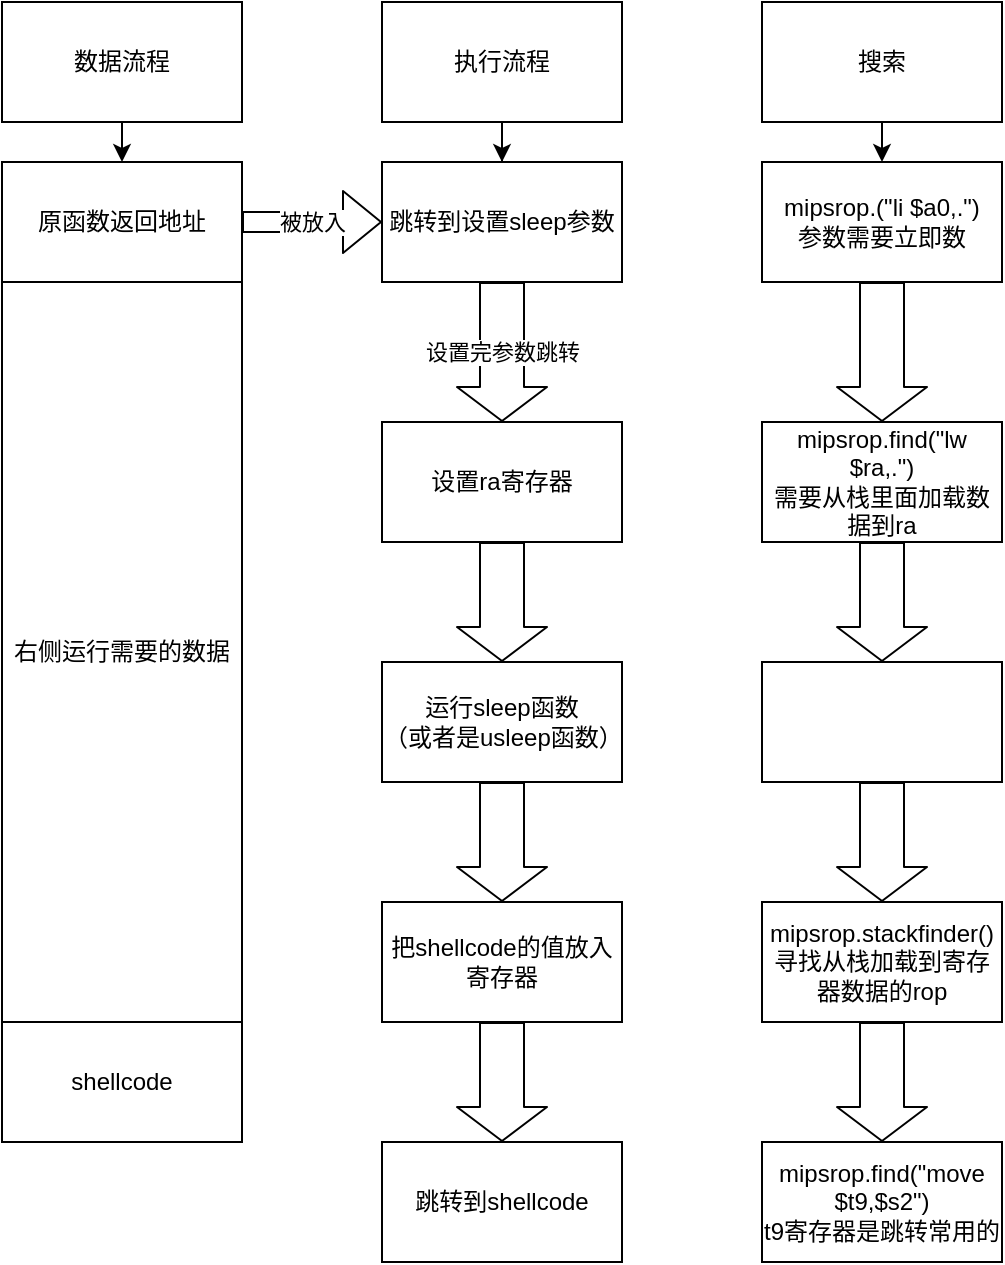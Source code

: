 <mxfile version="13.1.11" type="device"><diagram id="T-tDyZyVj3iUlDcZKG7D" name="Page-1"><mxGraphModel dx="1352" dy="725" grid="1" gridSize="10" guides="1" tooltips="1" connect="1" arrows="1" fold="1" page="1" pageScale="1" pageWidth="827" pageHeight="1169" math="0" shadow="0"><root><mxCell id="0"/><mxCell id="1" parent="0"/><mxCell id="8qLtyVMZA2-C6ApawY4j-2" value="原函数返回地址" style="rounded=0;whiteSpace=wrap;html=1;" vertex="1" parent="1"><mxGeometry x="130" y="210" width="120" height="60" as="geometry"/></mxCell><mxCell id="8qLtyVMZA2-C6ApawY4j-3" value="跳转到设置sleep参数" style="rounded=0;whiteSpace=wrap;html=1;" vertex="1" parent="1"><mxGeometry x="320" y="210" width="120" height="60" as="geometry"/></mxCell><mxCell id="8qLtyVMZA2-C6ApawY4j-4" value="被放入" style="shape=flexArrow;endArrow=classic;html=1;exitX=1;exitY=0.5;exitDx=0;exitDy=0;entryX=0;entryY=0.5;entryDx=0;entryDy=0;" edge="1" parent="1" source="8qLtyVMZA2-C6ApawY4j-2" target="8qLtyVMZA2-C6ApawY4j-3"><mxGeometry width="50" height="50" relative="1" as="geometry"><mxPoint x="260" y="270" as="sourcePoint"/><mxPoint x="310" y="220" as="targetPoint"/></mxGeometry></mxCell><mxCell id="8qLtyVMZA2-C6ApawY4j-7" value="设置ra寄存器" style="rounded=0;whiteSpace=wrap;html=1;" vertex="1" parent="1"><mxGeometry x="320" y="340" width="120" height="60" as="geometry"/></mxCell><mxCell id="8qLtyVMZA2-C6ApawY4j-8" value="设置完参数跳转" style="shape=flexArrow;endArrow=classic;html=1;exitX=0.5;exitY=1;exitDx=0;exitDy=0;endWidth=22;endSize=5.33;width=22;" edge="1" parent="1" source="8qLtyVMZA2-C6ApawY4j-3" target="8qLtyVMZA2-C6ApawY4j-7"><mxGeometry width="50" height="50" relative="1" as="geometry"><mxPoint x="110" y="420" as="sourcePoint"/><mxPoint x="160" y="370" as="targetPoint"/></mxGeometry></mxCell><mxCell id="8qLtyVMZA2-C6ApawY4j-9" value="运行sleep函数&lt;br&gt;（或者是usleep函数）" style="rounded=0;whiteSpace=wrap;html=1;" vertex="1" parent="1"><mxGeometry x="320" y="460" width="120" height="60" as="geometry"/></mxCell><mxCell id="8qLtyVMZA2-C6ApawY4j-11" value="" style="shape=flexArrow;endArrow=classic;html=1;exitX=0.5;exitY=1;exitDx=0;exitDy=0;endWidth=22;endSize=5.33;width=22;entryX=0.5;entryY=0;entryDx=0;entryDy=0;" edge="1" parent="1" source="8qLtyVMZA2-C6ApawY4j-7" target="8qLtyVMZA2-C6ApawY4j-9"><mxGeometry width="50" height="50" relative="1" as="geometry"><mxPoint x="390" y="280" as="sourcePoint"/><mxPoint x="390" y="350" as="targetPoint"/></mxGeometry></mxCell><mxCell id="8qLtyVMZA2-C6ApawY4j-14" value="把shellcode的值放入寄存器" style="rounded=0;whiteSpace=wrap;html=1;" vertex="1" parent="1"><mxGeometry x="320" y="580" width="120" height="60" as="geometry"/></mxCell><mxCell id="8qLtyVMZA2-C6ApawY4j-15" value="" style="shape=flexArrow;endArrow=classic;html=1;exitX=0.5;exitY=1;exitDx=0;exitDy=0;endWidth=22;endSize=5.33;width=22;entryX=0.5;entryY=0;entryDx=0;entryDy=0;" edge="1" parent="1" target="8qLtyVMZA2-C6ApawY4j-14"><mxGeometry width="50" height="50" relative="1" as="geometry"><mxPoint x="380" y="520" as="sourcePoint"/><mxPoint x="390" y="470" as="targetPoint"/></mxGeometry></mxCell><mxCell id="8qLtyVMZA2-C6ApawY4j-16" value="跳转到shellcode" style="rounded=0;whiteSpace=wrap;html=1;" vertex="1" parent="1"><mxGeometry x="320" y="700" width="120" height="60" as="geometry"/></mxCell><mxCell id="8qLtyVMZA2-C6ApawY4j-17" value="" style="shape=flexArrow;endArrow=classic;html=1;exitX=0.5;exitY=1;exitDx=0;exitDy=0;endWidth=22;endSize=5.33;width=22;entryX=0.5;entryY=0;entryDx=0;entryDy=0;" edge="1" parent="1" target="8qLtyVMZA2-C6ApawY4j-16"><mxGeometry width="50" height="50" relative="1" as="geometry"><mxPoint x="380" y="640" as="sourcePoint"/><mxPoint x="390" y="590" as="targetPoint"/></mxGeometry></mxCell><mxCell id="8qLtyVMZA2-C6ApawY4j-19" style="edgeStyle=orthogonalEdgeStyle;rounded=0;orthogonalLoop=1;jettySize=auto;html=1;" edge="1" parent="1" source="8qLtyVMZA2-C6ApawY4j-18" target="8qLtyVMZA2-C6ApawY4j-3"><mxGeometry relative="1" as="geometry"/></mxCell><mxCell id="8qLtyVMZA2-C6ApawY4j-18" value="执行流程" style="rounded=0;whiteSpace=wrap;html=1;" vertex="1" parent="1"><mxGeometry x="320" y="130" width="120" height="60" as="geometry"/></mxCell><mxCell id="8qLtyVMZA2-C6ApawY4j-21" style="edgeStyle=orthogonalEdgeStyle;rounded=0;orthogonalLoop=1;jettySize=auto;html=1;exitX=0.5;exitY=1;exitDx=0;exitDy=0;entryX=0.5;entryY=0;entryDx=0;entryDy=0;" edge="1" parent="1" source="8qLtyVMZA2-C6ApawY4j-20" target="8qLtyVMZA2-C6ApawY4j-2"><mxGeometry relative="1" as="geometry"/></mxCell><mxCell id="8qLtyVMZA2-C6ApawY4j-20" value="数据流程" style="rounded=0;whiteSpace=wrap;html=1;" vertex="1" parent="1"><mxGeometry x="130" y="130" width="120" height="60" as="geometry"/></mxCell><mxCell id="8qLtyVMZA2-C6ApawY4j-22" value="右侧运行需要的数据" style="rounded=0;whiteSpace=wrap;html=1;" vertex="1" parent="1"><mxGeometry x="130" y="270" width="120" height="370" as="geometry"/></mxCell><mxCell id="8qLtyVMZA2-C6ApawY4j-23" value="shellcode" style="rounded=0;whiteSpace=wrap;html=1;" vertex="1" parent="1"><mxGeometry x="130" y="640" width="120" height="60" as="geometry"/></mxCell><mxCell id="8qLtyVMZA2-C6ApawY4j-27" style="edgeStyle=orthogonalEdgeStyle;rounded=0;orthogonalLoop=1;jettySize=auto;html=1;exitX=0.5;exitY=1;exitDx=0;exitDy=0;entryX=0.5;entryY=0;entryDx=0;entryDy=0;" edge="1" parent="1" source="8qLtyVMZA2-C6ApawY4j-24" target="8qLtyVMZA2-C6ApawY4j-25"><mxGeometry relative="1" as="geometry"/></mxCell><mxCell id="8qLtyVMZA2-C6ApawY4j-24" value="搜索" style="rounded=0;whiteSpace=wrap;html=1;" vertex="1" parent="1"><mxGeometry x="510" y="130" width="120" height="60" as="geometry"/></mxCell><mxCell id="8qLtyVMZA2-C6ApawY4j-25" value="mipsrop.(&quot;li $a0,.&quot;)&lt;br&gt;参数需要立即数" style="rounded=0;whiteSpace=wrap;html=1;" vertex="1" parent="1"><mxGeometry x="510" y="210" width="120" height="60" as="geometry"/></mxCell><mxCell id="8qLtyVMZA2-C6ApawY4j-26" value="mipsrop.find(&quot;lw $ra,.&quot;)&lt;br&gt;需要从栈里面加载数据到ra" style="rounded=0;whiteSpace=wrap;html=1;" vertex="1" parent="1"><mxGeometry x="510" y="340" width="120" height="60" as="geometry"/></mxCell><mxCell id="8qLtyVMZA2-C6ApawY4j-30" value="" style="shape=flexArrow;endArrow=classic;html=1;endWidth=22;endSize=5.33;width=22;entryX=0.5;entryY=0;entryDx=0;entryDy=0;" edge="1" parent="1" source="8qLtyVMZA2-C6ApawY4j-25" target="8qLtyVMZA2-C6ApawY4j-26"><mxGeometry width="50" height="50" relative="1" as="geometry"><mxPoint x="390" y="530" as="sourcePoint"/><mxPoint x="390" y="590" as="targetPoint"/></mxGeometry></mxCell><mxCell id="8qLtyVMZA2-C6ApawY4j-31" value="" style="rounded=0;whiteSpace=wrap;html=1;" vertex="1" parent="1"><mxGeometry x="510" y="460" width="120" height="60" as="geometry"/></mxCell><mxCell id="8qLtyVMZA2-C6ApawY4j-32" value="" style="shape=flexArrow;endArrow=classic;html=1;endWidth=22;endSize=5.33;width=22;entryX=0.5;entryY=0;entryDx=0;entryDy=0;" edge="1" parent="1" target="8qLtyVMZA2-C6ApawY4j-31"><mxGeometry width="50" height="50" relative="1" as="geometry"><mxPoint x="570" y="400" as="sourcePoint"/><mxPoint x="400" y="710" as="targetPoint"/></mxGeometry></mxCell><mxCell id="8qLtyVMZA2-C6ApawY4j-33" value="mipsrop.stackfinder()&lt;br&gt;寻找从栈加载到寄存器数据的rop" style="rounded=0;whiteSpace=wrap;html=1;" vertex="1" parent="1"><mxGeometry x="510" y="580" width="120" height="60" as="geometry"/></mxCell><mxCell id="8qLtyVMZA2-C6ApawY4j-34" value="" style="shape=flexArrow;endArrow=classic;html=1;endWidth=22;endSize=5.33;width=22;entryX=0.5;entryY=0;entryDx=0;entryDy=0;" edge="1" parent="1" target="8qLtyVMZA2-C6ApawY4j-33"><mxGeometry width="50" height="50" relative="1" as="geometry"><mxPoint x="570" y="520" as="sourcePoint"/><mxPoint x="400" y="830" as="targetPoint"/></mxGeometry></mxCell><mxCell id="8qLtyVMZA2-C6ApawY4j-36" value="mipsrop.find(&quot;move $t9,$s2&quot;)&lt;br&gt;t9寄存器是跳转常用的" style="rounded=0;whiteSpace=wrap;html=1;" vertex="1" parent="1"><mxGeometry x="510" y="700" width="120" height="60" as="geometry"/></mxCell><mxCell id="8qLtyVMZA2-C6ApawY4j-37" value="" style="shape=flexArrow;endArrow=classic;html=1;endWidth=22;endSize=5.33;width=22;entryX=0.5;entryY=0;entryDx=0;entryDy=0;" edge="1" parent="1" target="8qLtyVMZA2-C6ApawY4j-36"><mxGeometry width="50" height="50" relative="1" as="geometry"><mxPoint x="570" y="640" as="sourcePoint"/><mxPoint x="400" y="950" as="targetPoint"/></mxGeometry></mxCell></root></mxGraphModel></diagram></mxfile>